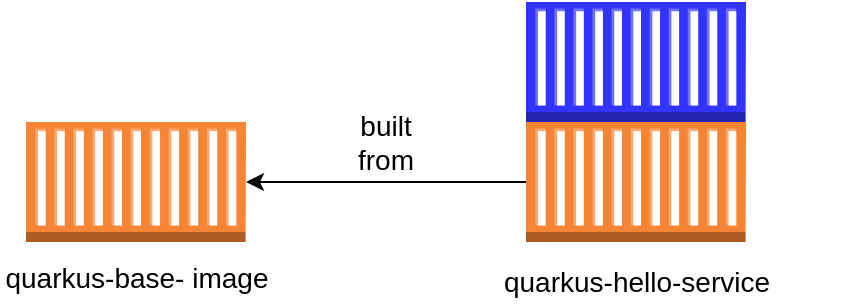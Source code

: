 <mxfile version="14.9.6" type="device"><diagram id="mxRYARmZZgT2NFK4UNQR" name="Page-1"><mxGraphModel dx="1346" dy="787" grid="1" gridSize="10" guides="1" tooltips="1" connect="1" arrows="1" fold="1" page="1" pageScale="1" pageWidth="850" pageHeight="1100" math="0" shadow="0"><root><mxCell id="0"/><mxCell id="1" parent="0"/><mxCell id="Nvpnm2sgJ1fyM8tC41cz-7" value="" style="group" parent="1" vertex="1" connectable="0"><mxGeometry x="230" y="370" width="110" height="88" as="geometry"/></mxCell><mxCell id="Nvpnm2sgJ1fyM8tC41cz-1" value="" style="outlineConnect=0;dashed=0;verticalLabelPosition=bottom;verticalAlign=top;align=center;html=1;shape=mxgraph.aws3.ec2_compute_container;fillColor=#F58534;gradientColor=none;" parent="Nvpnm2sgJ1fyM8tC41cz-7" vertex="1"><mxGeometry width="110" height="60" as="geometry"/></mxCell><mxCell id="Nvpnm2sgJ1fyM8tC41cz-2" value="&lt;font style=&quot;font-size: 14px&quot;&gt;quarkus-base- image&lt;/font&gt;" style="text;html=1;strokeColor=none;fillColor=none;align=center;verticalAlign=middle;whiteSpace=wrap;rounded=0;" parent="Nvpnm2sgJ1fyM8tC41cz-7" vertex="1"><mxGeometry x="-12.5" y="68" width="135" height="20" as="geometry"/></mxCell><mxCell id="Nvpnm2sgJ1fyM8tC41cz-20" value="" style="endArrow=classic;html=1;exitX=0;exitY=0.5;exitDx=0;exitDy=0;exitPerimeter=0;entryX=1;entryY=0.5;entryDx=0;entryDy=0;entryPerimeter=0;" parent="1" source="Nvpnm2sgJ1fyM8tC41cz-10" target="Nvpnm2sgJ1fyM8tC41cz-1" edge="1"><mxGeometry width="50" height="50" relative="1" as="geometry"><mxPoint x="490" y="250" as="sourcePoint"/><mxPoint x="350" y="380" as="targetPoint"/></mxGeometry></mxCell><mxCell id="Nvpnm2sgJ1fyM8tC41cz-31" value="" style="group" parent="1" vertex="1" connectable="0"><mxGeometry x="480" y="310" width="160" height="150" as="geometry"/></mxCell><mxCell id="Nvpnm2sgJ1fyM8tC41cz-9" value="" style="group" parent="Nvpnm2sgJ1fyM8tC41cz-31" vertex="1" connectable="0"><mxGeometry y="60" width="160" height="90" as="geometry"/></mxCell><mxCell id="Nvpnm2sgJ1fyM8tC41cz-10" value="" style="outlineConnect=0;dashed=0;verticalLabelPosition=bottom;verticalAlign=top;align=center;html=1;shape=mxgraph.aws3.ec2_compute_container;fillColor=#F58534;gradientColor=none;" parent="Nvpnm2sgJ1fyM8tC41cz-9" vertex="1"><mxGeometry width="110" height="60" as="geometry"/></mxCell><mxCell id="Nvpnm2sgJ1fyM8tC41cz-11" value="&lt;span style=&quot;font-size: 14px&quot;&gt;quarkus-hello-service&lt;/span&gt;" style="text;html=1;strokeColor=none;fillColor=none;align=center;verticalAlign=middle;whiteSpace=wrap;rounded=0;" parent="Nvpnm2sgJ1fyM8tC41cz-9" vertex="1"><mxGeometry x="-22.5" y="70" width="155" height="20" as="geometry"/></mxCell><mxCell id="Nvpnm2sgJ1fyM8tC41cz-27" value="" style="outlineConnect=0;dashed=0;verticalLabelPosition=bottom;verticalAlign=top;align=center;html=1;shape=mxgraph.aws3.ec2_compute_container;fillColor=#3333FF;gradientColor=none;" parent="Nvpnm2sgJ1fyM8tC41cz-31" vertex="1"><mxGeometry width="110" height="60" as="geometry"/></mxCell><mxCell id="Nvpnm2sgJ1fyM8tC41cz-34" value="&lt;font style=&quot;font-size: 14px&quot;&gt;built from&lt;/font&gt;" style="text;html=1;strokeColor=none;fillColor=none;align=center;verticalAlign=middle;whiteSpace=wrap;rounded=0;" parent="1" vertex="1"><mxGeometry x="390" y="370" width="40" height="20" as="geometry"/></mxCell></root></mxGraphModel></diagram></mxfile>